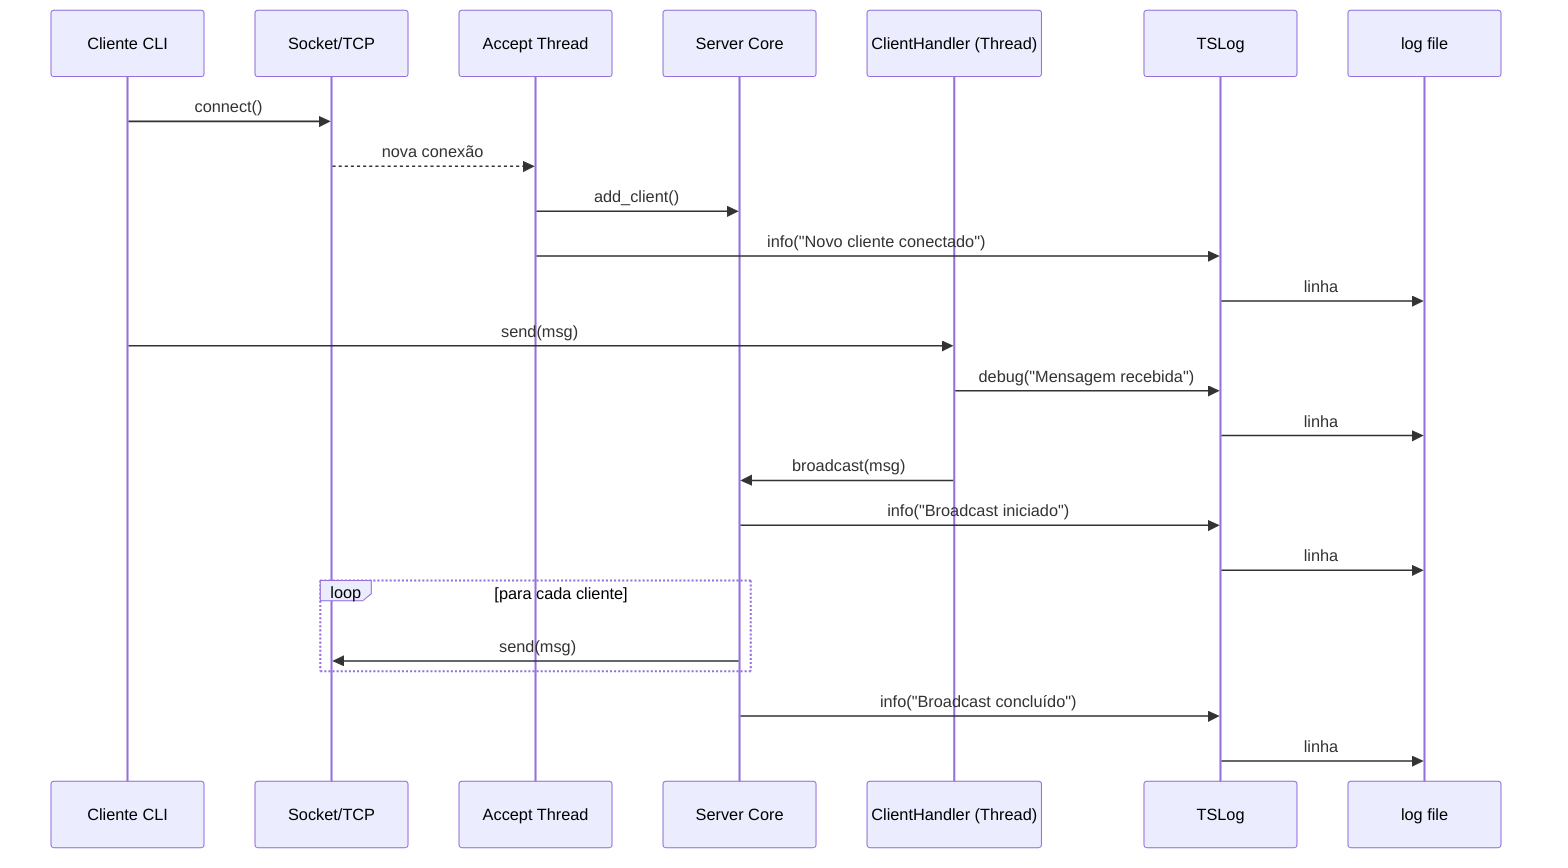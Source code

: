 sequenceDiagram
  participant CLI as Cliente CLI
  participant OS as Socket/TCP
  participant ACC as Accept Thread
  participant SRV as Server Core
  participant CH as ClientHandler (Thread)
  participant LOG as TSLog
  participant FILE as log file
  CLI->>OS: connect()
  OS-->>ACC: nova conexão
  ACC->>SRV: add_client()
  ACC->>LOG: info("Novo cliente conectado")
  LOG->>FILE: linha
  CLI->>CH: send(msg)
  CH->>LOG: debug("Mensagem recebida")
  LOG->>FILE: linha
  CH->>SRV: broadcast(msg)
  SRV->>LOG: info("Broadcast iniciado")
  LOG->>FILE: linha
  loop para cada cliente
    SRV->>OS: send(msg)
  end
  SRV->>LOG: info("Broadcast concluído")
  LOG->>FILE: linha